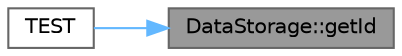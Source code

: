 digraph "DataStorage::getId"
{
 // LATEX_PDF_SIZE
  bgcolor="transparent";
  edge [fontname=Helvetica,fontsize=10,labelfontname=Helvetica,labelfontsize=10];
  node [fontname=Helvetica,fontsize=10,shape=box,height=0.2,width=0.4];
  rankdir="RL";
  Node1 [id="Node000001",label="DataStorage::getId",height=0.2,width=0.4,color="gray40", fillcolor="grey60", style="filled", fontcolor="black",tooltip="Возвращает идентификатор хранилища."];
  Node1 -> Node2 [id="edge1_Node000001_Node000002",dir="back",color="steelblue1",style="solid",tooltip=" "];
  Node2 [id="Node000002",label="TEST",height=0.2,width=0.4,color="grey40", fillcolor="white", style="filled",URL="$group__tests__module.html#ga8bc11a54c007696cc837214153600aa6",tooltip=" "];
}

